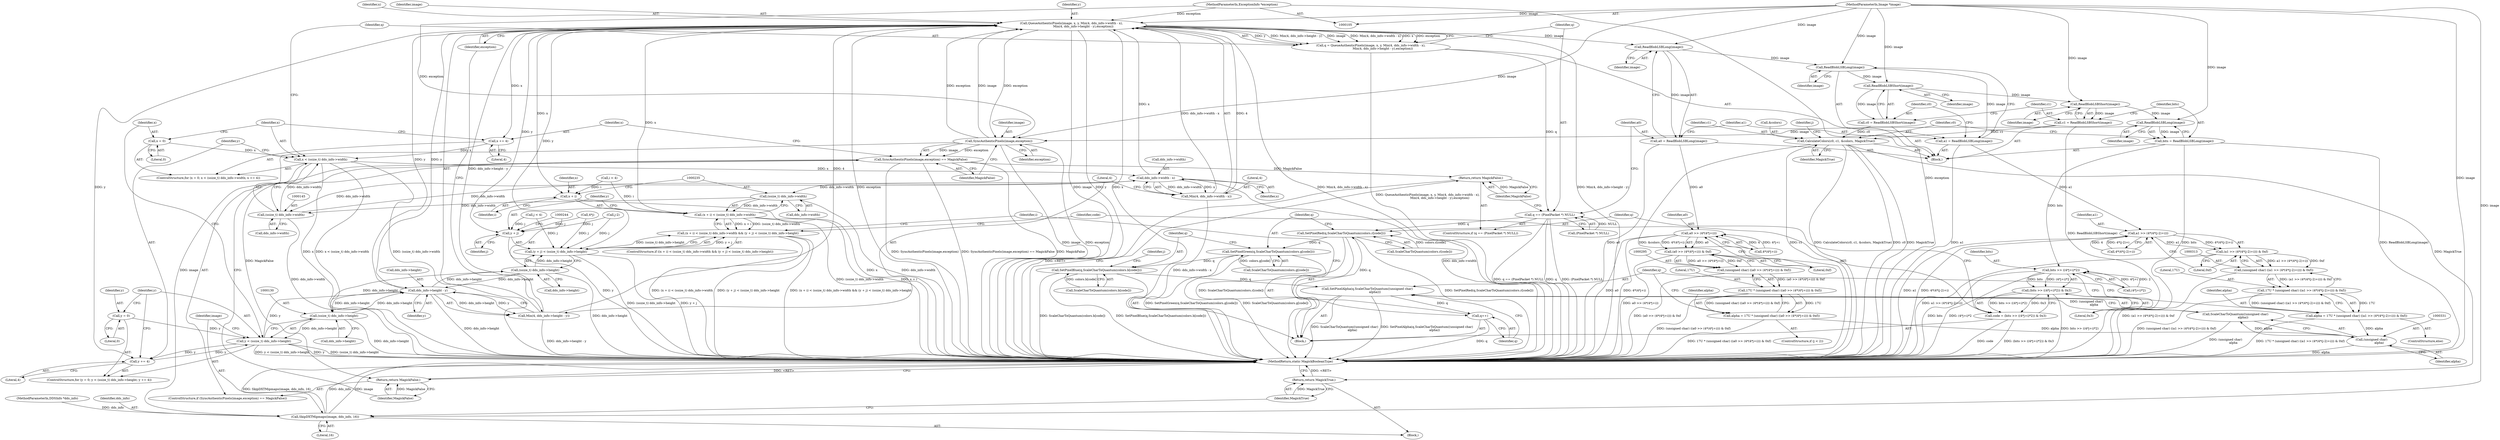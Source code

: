 digraph "1_ImageMagick_d7325bac173492b358417a0ad49fabad44447d52_1@pointer" {
"1000155" [label="(Call,QueueAuthenticPixels(image, x, y, Min(4, dds_info->width - x),\n                         Min(4, dds_info->height - y),exception))"];
"1000337" [label="(Call,SyncAuthenticPixels(image,exception))"];
"1000200" [label="(Call,ReadBlobLSBLong(image))"];
"1000196" [label="(Call,ReadBlobLSBShort(image))"];
"1000192" [label="(Call,ReadBlobLSBShort(image))"];
"1000188" [label="(Call,ReadBlobLSBLong(image))"];
"1000184" [label="(Call,ReadBlobLSBLong(image))"];
"1000155" [label="(Call,QueueAuthenticPixels(image, x, y, Min(4, dds_info->width - x),\n                         Min(4, dds_info->height - y),exception))"];
"1000106" [label="(MethodParameterIn,Image *image)"];
"1000161" [label="(Call,dds_info->width - x)"];
"1000144" [label="(Call,(ssize_t) dds_info->width)"];
"1000234" [label="(Call,(ssize_t) dds_info->width)"];
"1000142" [label="(Call,x < (ssize_t) dds_info->width)"];
"1000139" [label="(Call,x = 0)"];
"1000149" [label="(Call,x += 4)"];
"1000168" [label="(Call,dds_info->height - y)"];
"1000243" [label="(Call,(ssize_t) dds_info->height)"];
"1000129" [label="(Call,(ssize_t) dds_info->height)"];
"1000127" [label="(Call,y < (ssize_t) dds_info->height)"];
"1000124" [label="(Call,y = 0)"];
"1000134" [label="(Call,y += 4)"];
"1000159" [label="(Call,Min(4, dds_info->width - x))"];
"1000166" [label="(Call,Min(4, dds_info->height - y))"];
"1000108" [label="(MethodParameterIn,ExceptionInfo *exception)"];
"1000230" [label="(Call,(x + i) < (ssize_t) dds_info->width)"];
"1000229" [label="(Call,(x + i) < (ssize_t) dds_info->width && (y + j) < (ssize_t) dds_info->height)"];
"1000153" [label="(Call,q = QueueAuthenticPixels(image, x, y, Min(4, dds_info->width - x),\n                         Min(4, dds_info->height - y),exception))"];
"1000175" [label="(Call,q == (PixelPacket *) NULL)"];
"1000262" [label="(Call,SetPixelRed(q,ScaleCharToQuantum(colors.r[code])))"];
"1000270" [label="(Call,SetPixelGreen(q,ScaleCharToQuantum(colors.g[code])))"];
"1000278" [label="(Call,SetPixelBlue(q,ScaleCharToQuantum(colors.b[code])))"];
"1000327" [label="(Call,SetPixelAlpha(q,ScaleCharToQuantum((unsigned char)\n                alpha)))"];
"1000333" [label="(Call,q++)"];
"1000182" [label="(Call,a0 = ReadBlobLSBLong(image))"];
"1000297" [label="(Call,a0 >> (4*(4*j+i)))"];
"1000296" [label="(Call,(a0 >> (4*(4*j+i))) & 0xf)"];
"1000294" [label="(Call,(unsigned char) ((a0 >> (4*(4*j+i))) & 0xf))"];
"1000292" [label="(Call,17U * (unsigned char) ((a0 >> (4*(4*j+i))) & 0xf))"];
"1000290" [label="(Call,alpha = 17U * (unsigned char) ((a0 >> (4*(4*j+i))) & 0xf))"];
"1000330" [label="(Call,(unsigned char)\n                alpha)"];
"1000329" [label="(Call,ScaleCharToQuantum((unsigned char)\n                alpha))"];
"1000186" [label="(Call,a1 = ReadBlobLSBLong(image))"];
"1000315" [label="(Call,a1 >> (4*(4*(j-2)+i)))"];
"1000314" [label="(Call,(a1 >> (4*(4*(j-2)+i))) & 0xf)"];
"1000312" [label="(Call,(unsigned char) ((a1 >> (4*(4*(j-2)+i))) & 0xf))"];
"1000310" [label="(Call,17U * (unsigned char) ((a1 >> (4*(4*(j-2)+i))) & 0xf))"];
"1000308" [label="(Call,alpha = 17U * (unsigned char) ((a1 >> (4*(4*(j-2)+i))) & 0xf))"];
"1000190" [label="(Call,c0 = ReadBlobLSBShort(image))"];
"1000202" [label="(Call,CalculateColors(c0, c1, &colors, MagickTrue))"];
"1000347" [label="(Return,return MagickTrue;)"];
"1000194" [label="(Call,c1 = ReadBlobLSBShort(image))"];
"1000198" [label="(Call,bits = ReadBlobLSBLong(image))"];
"1000252" [label="(Call,bits >> ((4*j+i)*2))"];
"1000251" [label="(Call,(bits >> ((4*j+i)*2)) & 0x3)"];
"1000249" [label="(Call,code = (bits >> ((4*j+i)*2)) & 0x3)"];
"1000336" [label="(Call,SyncAuthenticPixels(image,exception) == MagickFalse)"];
"1000180" [label="(Return,return MagickFalse;)"];
"1000341" [label="(Return,return MagickFalse;)"];
"1000343" [label="(Call,SkipDXTMipmaps(image, dds_info, 16))"];
"1000231" [label="(Call,x + i)"];
"1000239" [label="(Call,(y + j) < (ssize_t) dds_info->height)"];
"1000240" [label="(Call,y + j)"];
"1000166" [label="(Call,Min(4, dds_info->height - y))"];
"1000293" [label="(Literal,17U)"];
"1000272" [label="(Call,ScaleCharToQuantum(colors.g[code]))"];
"1000203" [label="(Identifier,c0)"];
"1000248" [label="(Block,)"];
"1000162" [label="(Call,dds_info->width)"];
"1000242" [label="(Identifier,j)"];
"1000343" [label="(Call,SkipDXTMipmaps(image, dds_info, 16))"];
"1000168" [label="(Call,dds_info->height - y)"];
"1000127" [label="(Call,y < (ssize_t) dds_info->height)"];
"1000263" [label="(Identifier,q)"];
"1000107" [label="(MethodParameterIn,DDSInfo *dds_info)"];
"1000262" [label="(Call,SetPixelRed(q,ScaleCharToQuantum(colors.r[code])))"];
"1000126" [label="(Literal,0)"];
"1000189" [label="(Identifier,image)"];
"1000192" [label="(Call,ReadBlobLSBShort(image))"];
"1000290" [label="(Call,alpha = 17U * (unsigned char) ((a0 >> (4*(4*j+i))) & 0xf))"];
"1000135" [label="(Identifier,y)"];
"1000194" [label="(Call,c1 = ReadBlobLSBShort(image))"];
"1000169" [label="(Call,dds_info->height)"];
"1000311" [label="(Literal,17U)"];
"1000326" [label="(Literal,0xf)"];
"1000195" [label="(Identifier,c1)"];
"1000165" [label="(Identifier,x)"];
"1000296" [label="(Call,(a0 >> (4*(4*j+i))) & 0xf)"];
"1000252" [label="(Call,bits >> ((4*j+i)*2))"];
"1000167" [label="(Literal,4)"];
"1000180" [label="(Return,return MagickFalse;)"];
"1000141" [label="(Literal,0)"];
"1000307" [label="(ControlStructure,else)"];
"1000134" [label="(Call,y += 4)"];
"1000234" [label="(Call,(ssize_t) dds_info->width)"];
"1000308" [label="(Call,alpha = 17U * (unsigned char) ((a1 >> (4*(4*(j-2)+i))) & 0xf))"];
"1000226" [label="(Identifier,i)"];
"1000123" [label="(ControlStructure,for (y = 0; y < (ssize_t) dds_info->height; y += 4))"];
"1000197" [label="(Identifier,image)"];
"1000191" [label="(Identifier,c0)"];
"1000187" [label="(Identifier,a1)"];
"1000315" [label="(Call,a1 >> (4*(4*(j-2)+i)))"];
"1000177" [label="(Call,(PixelPacket *) NULL)"];
"1000212" [label="(Call,j < 4)"];
"1000346" [label="(Literal,16)"];
"1000146" [label="(Call,dds_info->width)"];
"1000322" [label="(Call,j-2)"];
"1000294" [label="(Call,(unsigned char) ((a0 >> (4*(4*j+i))) & 0xf))"];
"1000291" [label="(Identifier,alpha)"];
"1000251" [label="(Call,(bits >> ((4*j+i)*2)) & 0x3)"];
"1000161" [label="(Call,dds_info->width - x)"];
"1000124" [label="(Call,y = 0)"];
"1000249" [label="(Call,code = (bits >> ((4*j+i)*2)) & 0x3)"];
"1000330" [label="(Call,(unsigned char)\n                alpha)"];
"1000140" [label="(Identifier,x)"];
"1000261" [label="(Literal,0x3)"];
"1000155" [label="(Call,QueueAuthenticPixels(image, x, y, Min(4, dds_info->width - x),\n                         Min(4, dds_info->height - y),exception))"];
"1000240" [label="(Call,y + j)"];
"1000172" [label="(Identifier,y)"];
"1000158" [label="(Identifier,y)"];
"1000279" [label="(Identifier,q)"];
"1000241" [label="(Identifier,y)"];
"1000349" [label="(MethodReturn,static MagickBooleanType)"];
"1000332" [label="(Identifier,alpha)"];
"1000207" [label="(Identifier,MagickTrue)"];
"1000182" [label="(Call,a0 = ReadBlobLSBLong(image))"];
"1000348" [label="(Identifier,MagickTrue)"];
"1000183" [label="(Identifier,a0)"];
"1000200" [label="(Call,ReadBlobLSBLong(image))"];
"1000264" [label="(Call,ScaleCharToQuantum(colors.r[code]))"];
"1000106" [label="(MethodParameterIn,Image *image)"];
"1000184" [label="(Call,ReadBlobLSBLong(image))"];
"1000336" [label="(Call,SyncAuthenticPixels(image,exception) == MagickFalse)"];
"1000205" [label="(Call,&colors)"];
"1000245" [label="(Call,dds_info->height)"];
"1000143" [label="(Identifier,x)"];
"1000136" [label="(Literal,4)"];
"1000131" [label="(Call,dds_info->height)"];
"1000292" [label="(Call,17U * (unsigned char) ((a0 >> (4*(4*j+i))) & 0xf))"];
"1000157" [label="(Identifier,x)"];
"1000340" [label="(Identifier,MagickFalse)"];
"1000186" [label="(Call,a1 = ReadBlobLSBLong(image))"];
"1000302" [label="(Call,4*j)"];
"1000297" [label="(Call,a0 >> (4*(4*j+i)))"];
"1000156" [label="(Identifier,image)"];
"1000327" [label="(Call,SetPixelAlpha(q,ScaleCharToQuantum((unsigned char)\n                alpha)))"];
"1000154" [label="(Identifier,q)"];
"1000149" [label="(Call,x += 4)"];
"1000210" [label="(Identifier,j)"];
"1000239" [label="(Call,(y + j) < (ssize_t) dds_info->height)"];
"1000278" [label="(Call,SetPixelBlue(q,ScaleCharToQuantum(colors.b[code])))"];
"1000142" [label="(Call,x < (ssize_t) dds_info->width)"];
"1000299" [label="(Call,4*(4*j+i))"];
"1000335" [label="(ControlStructure,if (SyncAuthenticPixels(image,exception) == MagickFalse))"];
"1000309" [label="(Identifier,alpha)"];
"1000181" [label="(Identifier,MagickFalse)"];
"1000329" [label="(Call,ScaleCharToQuantum((unsigned char)\n                alpha))"];
"1000190" [label="(Call,c0 = ReadBlobLSBShort(image))"];
"1000153" [label="(Call,q = QueueAuthenticPixels(image, x, y, Min(4, dds_info->width - x),\n                         Min(4, dds_info->height - y),exception))"];
"1000150" [label="(Identifier,x)"];
"1000151" [label="(Literal,4)"];
"1000108" [label="(MethodParameterIn,ExceptionInfo *exception)"];
"1000228" [label="(ControlStructure,if ((x + i) < (ssize_t) dds_info->width && (y + j) < (ssize_t) dds_info->height))"];
"1000270" [label="(Call,SetPixelGreen(q,ScaleCharToQuantum(colors.g[code])))"];
"1000271" [label="(Identifier,q)"];
"1000342" [label="(Identifier,MagickFalse)"];
"1000201" [label="(Identifier,image)"];
"1000160" [label="(Literal,4)"];
"1000196" [label="(Call,ReadBlobLSBShort(image))"];
"1000288" [label="(Identifier,j)"];
"1000243" [label="(Call,(ssize_t) dds_info->height)"];
"1000341" [label="(Return,return MagickFalse;)"];
"1000199" [label="(Identifier,bits)"];
"1000338" [label="(Identifier,image)"];
"1000176" [label="(Identifier,q)"];
"1000204" [label="(Identifier,c1)"];
"1000231" [label="(Call,x + i)"];
"1000236" [label="(Call,dds_info->width)"];
"1000344" [label="(Identifier,image)"];
"1000174" [label="(ControlStructure,if (q == (PixelPacket *) NULL))"];
"1000316" [label="(Identifier,a1)"];
"1000109" [label="(Block,)"];
"1000317" [label="(Call,4*(4*(j-2)+i))"];
"1000185" [label="(Identifier,image)"];
"1000312" [label="(Call,(unsigned char) ((a1 >> (4*(4*(j-2)+i))) & 0xf))"];
"1000129" [label="(Call,(ssize_t) dds_info->height)"];
"1000193" [label="(Identifier,image)"];
"1000188" [label="(Call,ReadBlobLSBLong(image))"];
"1000222" [label="(Call,i < 4)"];
"1000280" [label="(Call,ScaleCharToQuantum(colors.b[code]))"];
"1000306" [label="(Literal,0xf)"];
"1000175" [label="(Call,q == (PixelPacket *) NULL)"];
"1000125" [label="(Identifier,y)"];
"1000347" [label="(Return,return MagickTrue;)"];
"1000144" [label="(Call,(ssize_t) dds_info->width)"];
"1000202" [label="(Call,CalculateColors(c0, c1, &colors, MagickTrue))"];
"1000233" [label="(Identifier,i)"];
"1000173" [label="(Identifier,exception)"];
"1000230" [label="(Call,(x + i) < (ssize_t) dds_info->width)"];
"1000229" [label="(Call,(x + i) < (ssize_t) dds_info->width && (y + j) < (ssize_t) dds_info->height)"];
"1000232" [label="(Identifier,x)"];
"1000254" [label="(Call,(4*j+i)*2)"];
"1000128" [label="(Identifier,y)"];
"1000253" [label="(Identifier,bits)"];
"1000139" [label="(Call,x = 0)"];
"1000310" [label="(Call,17U * (unsigned char) ((a1 >> (4*(4*(j-2)+i))) & 0xf))"];
"1000334" [label="(Identifier,q)"];
"1000159" [label="(Call,Min(4, dds_info->width - x))"];
"1000333" [label="(Call,q++)"];
"1000314" [label="(Call,(a1 >> (4*(4*(j-2)+i))) & 0xf)"];
"1000250" [label="(Identifier,code)"];
"1000298" [label="(Identifier,a0)"];
"1000339" [label="(Identifier,exception)"];
"1000152" [label="(Block,)"];
"1000286" [label="(ControlStructure,if (j < 2))"];
"1000328" [label="(Identifier,q)"];
"1000198" [label="(Call,bits = ReadBlobLSBLong(image))"];
"1000138" [label="(ControlStructure,for (x = 0; x < (ssize_t) dds_info->width; x += 4))"];
"1000337" [label="(Call,SyncAuthenticPixels(image,exception))"];
"1000345" [label="(Identifier,dds_info)"];
"1000155" -> "1000153"  [label="AST: "];
"1000155" -> "1000173"  [label="CFG: "];
"1000156" -> "1000155"  [label="AST: "];
"1000157" -> "1000155"  [label="AST: "];
"1000158" -> "1000155"  [label="AST: "];
"1000159" -> "1000155"  [label="AST: "];
"1000166" -> "1000155"  [label="AST: "];
"1000173" -> "1000155"  [label="AST: "];
"1000153" -> "1000155"  [label="CFG: "];
"1000155" -> "1000349"  [label="DDG: Min(4, dds_info->width - x)"];
"1000155" -> "1000349"  [label="DDG: x"];
"1000155" -> "1000349"  [label="DDG: Min(4, dds_info->height - y)"];
"1000155" -> "1000349"  [label="DDG: y"];
"1000155" -> "1000349"  [label="DDG: exception"];
"1000155" -> "1000349"  [label="DDG: image"];
"1000155" -> "1000134"  [label="DDG: y"];
"1000155" -> "1000149"  [label="DDG: x"];
"1000155" -> "1000153"  [label="DDG: y"];
"1000155" -> "1000153"  [label="DDG: Min(4, dds_info->height - y)"];
"1000155" -> "1000153"  [label="DDG: image"];
"1000155" -> "1000153"  [label="DDG: Min(4, dds_info->width - x)"];
"1000155" -> "1000153"  [label="DDG: x"];
"1000155" -> "1000153"  [label="DDG: exception"];
"1000337" -> "1000155"  [label="DDG: image"];
"1000337" -> "1000155"  [label="DDG: exception"];
"1000106" -> "1000155"  [label="DDG: image"];
"1000161" -> "1000155"  [label="DDG: x"];
"1000168" -> "1000155"  [label="DDG: y"];
"1000159" -> "1000155"  [label="DDG: 4"];
"1000159" -> "1000155"  [label="DDG: dds_info->width - x"];
"1000166" -> "1000155"  [label="DDG: 4"];
"1000166" -> "1000155"  [label="DDG: dds_info->height - y"];
"1000155" -> "1000168"  [label="DDG: y"];
"1000108" -> "1000155"  [label="DDG: exception"];
"1000155" -> "1000184"  [label="DDG: image"];
"1000155" -> "1000230"  [label="DDG: x"];
"1000155" -> "1000231"  [label="DDG: x"];
"1000155" -> "1000239"  [label="DDG: y"];
"1000155" -> "1000240"  [label="DDG: y"];
"1000155" -> "1000337"  [label="DDG: exception"];
"1000337" -> "1000336"  [label="AST: "];
"1000337" -> "1000339"  [label="CFG: "];
"1000338" -> "1000337"  [label="AST: "];
"1000339" -> "1000337"  [label="AST: "];
"1000340" -> "1000337"  [label="CFG: "];
"1000337" -> "1000349"  [label="DDG: exception"];
"1000337" -> "1000349"  [label="DDG: image"];
"1000337" -> "1000336"  [label="DDG: image"];
"1000337" -> "1000336"  [label="DDG: exception"];
"1000200" -> "1000337"  [label="DDG: image"];
"1000106" -> "1000337"  [label="DDG: image"];
"1000108" -> "1000337"  [label="DDG: exception"];
"1000337" -> "1000343"  [label="DDG: image"];
"1000200" -> "1000198"  [label="AST: "];
"1000200" -> "1000201"  [label="CFG: "];
"1000201" -> "1000200"  [label="AST: "];
"1000198" -> "1000200"  [label="CFG: "];
"1000200" -> "1000198"  [label="DDG: image"];
"1000196" -> "1000200"  [label="DDG: image"];
"1000106" -> "1000200"  [label="DDG: image"];
"1000196" -> "1000194"  [label="AST: "];
"1000196" -> "1000197"  [label="CFG: "];
"1000197" -> "1000196"  [label="AST: "];
"1000194" -> "1000196"  [label="CFG: "];
"1000196" -> "1000194"  [label="DDG: image"];
"1000192" -> "1000196"  [label="DDG: image"];
"1000106" -> "1000196"  [label="DDG: image"];
"1000192" -> "1000190"  [label="AST: "];
"1000192" -> "1000193"  [label="CFG: "];
"1000193" -> "1000192"  [label="AST: "];
"1000190" -> "1000192"  [label="CFG: "];
"1000192" -> "1000190"  [label="DDG: image"];
"1000188" -> "1000192"  [label="DDG: image"];
"1000106" -> "1000192"  [label="DDG: image"];
"1000188" -> "1000186"  [label="AST: "];
"1000188" -> "1000189"  [label="CFG: "];
"1000189" -> "1000188"  [label="AST: "];
"1000186" -> "1000188"  [label="CFG: "];
"1000188" -> "1000186"  [label="DDG: image"];
"1000184" -> "1000188"  [label="DDG: image"];
"1000106" -> "1000188"  [label="DDG: image"];
"1000184" -> "1000182"  [label="AST: "];
"1000184" -> "1000185"  [label="CFG: "];
"1000185" -> "1000184"  [label="AST: "];
"1000182" -> "1000184"  [label="CFG: "];
"1000184" -> "1000182"  [label="DDG: image"];
"1000106" -> "1000184"  [label="DDG: image"];
"1000106" -> "1000105"  [label="AST: "];
"1000106" -> "1000349"  [label="DDG: image"];
"1000106" -> "1000343"  [label="DDG: image"];
"1000161" -> "1000159"  [label="AST: "];
"1000161" -> "1000165"  [label="CFG: "];
"1000162" -> "1000161"  [label="AST: "];
"1000165" -> "1000161"  [label="AST: "];
"1000159" -> "1000161"  [label="CFG: "];
"1000161" -> "1000349"  [label="DDG: dds_info->width"];
"1000161" -> "1000144"  [label="DDG: dds_info->width"];
"1000161" -> "1000159"  [label="DDG: dds_info->width"];
"1000161" -> "1000159"  [label="DDG: x"];
"1000144" -> "1000161"  [label="DDG: dds_info->width"];
"1000142" -> "1000161"  [label="DDG: x"];
"1000161" -> "1000234"  [label="DDG: dds_info->width"];
"1000144" -> "1000142"  [label="AST: "];
"1000144" -> "1000146"  [label="CFG: "];
"1000145" -> "1000144"  [label="AST: "];
"1000146" -> "1000144"  [label="AST: "];
"1000142" -> "1000144"  [label="CFG: "];
"1000144" -> "1000349"  [label="DDG: dds_info->width"];
"1000144" -> "1000142"  [label="DDG: dds_info->width"];
"1000234" -> "1000144"  [label="DDG: dds_info->width"];
"1000234" -> "1000230"  [label="AST: "];
"1000234" -> "1000236"  [label="CFG: "];
"1000235" -> "1000234"  [label="AST: "];
"1000236" -> "1000234"  [label="AST: "];
"1000230" -> "1000234"  [label="CFG: "];
"1000234" -> "1000349"  [label="DDG: dds_info->width"];
"1000234" -> "1000230"  [label="DDG: dds_info->width"];
"1000142" -> "1000138"  [label="AST: "];
"1000143" -> "1000142"  [label="AST: "];
"1000154" -> "1000142"  [label="CFG: "];
"1000135" -> "1000142"  [label="CFG: "];
"1000142" -> "1000349"  [label="DDG: x < (ssize_t) dds_info->width"];
"1000142" -> "1000349"  [label="DDG: (ssize_t) dds_info->width"];
"1000142" -> "1000349"  [label="DDG: x"];
"1000139" -> "1000142"  [label="DDG: x"];
"1000149" -> "1000142"  [label="DDG: x"];
"1000139" -> "1000138"  [label="AST: "];
"1000139" -> "1000141"  [label="CFG: "];
"1000140" -> "1000139"  [label="AST: "];
"1000141" -> "1000139"  [label="AST: "];
"1000143" -> "1000139"  [label="CFG: "];
"1000149" -> "1000138"  [label="AST: "];
"1000149" -> "1000151"  [label="CFG: "];
"1000150" -> "1000149"  [label="AST: "];
"1000151" -> "1000149"  [label="AST: "];
"1000143" -> "1000149"  [label="CFG: "];
"1000168" -> "1000166"  [label="AST: "];
"1000168" -> "1000172"  [label="CFG: "];
"1000169" -> "1000168"  [label="AST: "];
"1000172" -> "1000168"  [label="AST: "];
"1000166" -> "1000168"  [label="CFG: "];
"1000168" -> "1000349"  [label="DDG: dds_info->height"];
"1000168" -> "1000129"  [label="DDG: dds_info->height"];
"1000168" -> "1000166"  [label="DDG: dds_info->height"];
"1000168" -> "1000166"  [label="DDG: y"];
"1000243" -> "1000168"  [label="DDG: dds_info->height"];
"1000129" -> "1000168"  [label="DDG: dds_info->height"];
"1000127" -> "1000168"  [label="DDG: y"];
"1000168" -> "1000243"  [label="DDG: dds_info->height"];
"1000243" -> "1000239"  [label="AST: "];
"1000243" -> "1000245"  [label="CFG: "];
"1000244" -> "1000243"  [label="AST: "];
"1000245" -> "1000243"  [label="AST: "];
"1000239" -> "1000243"  [label="CFG: "];
"1000243" -> "1000349"  [label="DDG: dds_info->height"];
"1000243" -> "1000129"  [label="DDG: dds_info->height"];
"1000243" -> "1000239"  [label="DDG: dds_info->height"];
"1000129" -> "1000127"  [label="AST: "];
"1000129" -> "1000131"  [label="CFG: "];
"1000130" -> "1000129"  [label="AST: "];
"1000131" -> "1000129"  [label="AST: "];
"1000127" -> "1000129"  [label="CFG: "];
"1000129" -> "1000349"  [label="DDG: dds_info->height"];
"1000129" -> "1000127"  [label="DDG: dds_info->height"];
"1000127" -> "1000123"  [label="AST: "];
"1000128" -> "1000127"  [label="AST: "];
"1000140" -> "1000127"  [label="CFG: "];
"1000344" -> "1000127"  [label="CFG: "];
"1000127" -> "1000349"  [label="DDG: (ssize_t) dds_info->height"];
"1000127" -> "1000349"  [label="DDG: y < (ssize_t) dds_info->height"];
"1000127" -> "1000349"  [label="DDG: y"];
"1000124" -> "1000127"  [label="DDG: y"];
"1000134" -> "1000127"  [label="DDG: y"];
"1000127" -> "1000134"  [label="DDG: y"];
"1000124" -> "1000123"  [label="AST: "];
"1000124" -> "1000126"  [label="CFG: "];
"1000125" -> "1000124"  [label="AST: "];
"1000126" -> "1000124"  [label="AST: "];
"1000128" -> "1000124"  [label="CFG: "];
"1000134" -> "1000123"  [label="AST: "];
"1000134" -> "1000136"  [label="CFG: "];
"1000135" -> "1000134"  [label="AST: "];
"1000136" -> "1000134"  [label="AST: "];
"1000128" -> "1000134"  [label="CFG: "];
"1000160" -> "1000159"  [label="AST: "];
"1000167" -> "1000159"  [label="CFG: "];
"1000159" -> "1000349"  [label="DDG: dds_info->width - x"];
"1000167" -> "1000166"  [label="AST: "];
"1000173" -> "1000166"  [label="CFG: "];
"1000166" -> "1000349"  [label="DDG: dds_info->height - y"];
"1000108" -> "1000105"  [label="AST: "];
"1000108" -> "1000349"  [label="DDG: exception"];
"1000230" -> "1000229"  [label="AST: "];
"1000231" -> "1000230"  [label="AST: "];
"1000241" -> "1000230"  [label="CFG: "];
"1000229" -> "1000230"  [label="CFG: "];
"1000230" -> "1000349"  [label="DDG: x + i"];
"1000230" -> "1000349"  [label="DDG: (ssize_t) dds_info->width"];
"1000230" -> "1000229"  [label="DDG: x + i"];
"1000230" -> "1000229"  [label="DDG: (ssize_t) dds_info->width"];
"1000222" -> "1000230"  [label="DDG: i"];
"1000229" -> "1000228"  [label="AST: "];
"1000229" -> "1000239"  [label="CFG: "];
"1000239" -> "1000229"  [label="AST: "];
"1000250" -> "1000229"  [label="CFG: "];
"1000226" -> "1000229"  [label="CFG: "];
"1000229" -> "1000349"  [label="DDG: (y + j) < (ssize_t) dds_info->height"];
"1000229" -> "1000349"  [label="DDG: (x + i) < (ssize_t) dds_info->width && (y + j) < (ssize_t) dds_info->height"];
"1000229" -> "1000349"  [label="DDG: (x + i) < (ssize_t) dds_info->width"];
"1000239" -> "1000229"  [label="DDG: y + j"];
"1000239" -> "1000229"  [label="DDG: (ssize_t) dds_info->height"];
"1000153" -> "1000152"  [label="AST: "];
"1000154" -> "1000153"  [label="AST: "];
"1000176" -> "1000153"  [label="CFG: "];
"1000153" -> "1000349"  [label="DDG: QueueAuthenticPixels(image, x, y, Min(4, dds_info->width - x),\n                         Min(4, dds_info->height - y),exception)"];
"1000153" -> "1000175"  [label="DDG: q"];
"1000175" -> "1000174"  [label="AST: "];
"1000175" -> "1000177"  [label="CFG: "];
"1000176" -> "1000175"  [label="AST: "];
"1000177" -> "1000175"  [label="AST: "];
"1000181" -> "1000175"  [label="CFG: "];
"1000183" -> "1000175"  [label="CFG: "];
"1000175" -> "1000349"  [label="DDG: q"];
"1000175" -> "1000349"  [label="DDG: (PixelPacket *) NULL"];
"1000175" -> "1000349"  [label="DDG: q == (PixelPacket *) NULL"];
"1000177" -> "1000175"  [label="DDG: NULL"];
"1000175" -> "1000262"  [label="DDG: q"];
"1000262" -> "1000248"  [label="AST: "];
"1000262" -> "1000264"  [label="CFG: "];
"1000263" -> "1000262"  [label="AST: "];
"1000264" -> "1000262"  [label="AST: "];
"1000271" -> "1000262"  [label="CFG: "];
"1000262" -> "1000349"  [label="DDG: ScaleCharToQuantum(colors.r[code])"];
"1000262" -> "1000349"  [label="DDG: SetPixelRed(q,ScaleCharToQuantum(colors.r[code]))"];
"1000333" -> "1000262"  [label="DDG: q"];
"1000264" -> "1000262"  [label="DDG: colors.r[code]"];
"1000262" -> "1000270"  [label="DDG: q"];
"1000270" -> "1000248"  [label="AST: "];
"1000270" -> "1000272"  [label="CFG: "];
"1000271" -> "1000270"  [label="AST: "];
"1000272" -> "1000270"  [label="AST: "];
"1000279" -> "1000270"  [label="CFG: "];
"1000270" -> "1000349"  [label="DDG: SetPixelGreen(q,ScaleCharToQuantum(colors.g[code]))"];
"1000270" -> "1000349"  [label="DDG: ScaleCharToQuantum(colors.g[code])"];
"1000272" -> "1000270"  [label="DDG: colors.g[code]"];
"1000270" -> "1000278"  [label="DDG: q"];
"1000278" -> "1000248"  [label="AST: "];
"1000278" -> "1000280"  [label="CFG: "];
"1000279" -> "1000278"  [label="AST: "];
"1000280" -> "1000278"  [label="AST: "];
"1000288" -> "1000278"  [label="CFG: "];
"1000278" -> "1000349"  [label="DDG: ScaleCharToQuantum(colors.b[code])"];
"1000278" -> "1000349"  [label="DDG: SetPixelBlue(q,ScaleCharToQuantum(colors.b[code]))"];
"1000280" -> "1000278"  [label="DDG: colors.b[code]"];
"1000278" -> "1000327"  [label="DDG: q"];
"1000327" -> "1000248"  [label="AST: "];
"1000327" -> "1000329"  [label="CFG: "];
"1000328" -> "1000327"  [label="AST: "];
"1000329" -> "1000327"  [label="AST: "];
"1000334" -> "1000327"  [label="CFG: "];
"1000327" -> "1000349"  [label="DDG: ScaleCharToQuantum((unsigned char)\n                alpha)"];
"1000327" -> "1000349"  [label="DDG: SetPixelAlpha(q,ScaleCharToQuantum((unsigned char)\n                alpha))"];
"1000329" -> "1000327"  [label="DDG: (unsigned char)\n                alpha"];
"1000327" -> "1000333"  [label="DDG: q"];
"1000333" -> "1000248"  [label="AST: "];
"1000333" -> "1000334"  [label="CFG: "];
"1000334" -> "1000333"  [label="AST: "];
"1000226" -> "1000333"  [label="CFG: "];
"1000333" -> "1000349"  [label="DDG: q"];
"1000182" -> "1000152"  [label="AST: "];
"1000183" -> "1000182"  [label="AST: "];
"1000187" -> "1000182"  [label="CFG: "];
"1000182" -> "1000349"  [label="DDG: a0"];
"1000182" -> "1000297"  [label="DDG: a0"];
"1000297" -> "1000296"  [label="AST: "];
"1000297" -> "1000299"  [label="CFG: "];
"1000298" -> "1000297"  [label="AST: "];
"1000299" -> "1000297"  [label="AST: "];
"1000306" -> "1000297"  [label="CFG: "];
"1000297" -> "1000349"  [label="DDG: a0"];
"1000297" -> "1000349"  [label="DDG: 4*(4*j+i)"];
"1000297" -> "1000296"  [label="DDG: a0"];
"1000297" -> "1000296"  [label="DDG: 4*(4*j+i)"];
"1000299" -> "1000297"  [label="DDG: 4"];
"1000299" -> "1000297"  [label="DDG: 4*j+i"];
"1000296" -> "1000294"  [label="AST: "];
"1000296" -> "1000306"  [label="CFG: "];
"1000306" -> "1000296"  [label="AST: "];
"1000294" -> "1000296"  [label="CFG: "];
"1000296" -> "1000349"  [label="DDG: a0 >> (4*(4*j+i))"];
"1000296" -> "1000294"  [label="DDG: a0 >> (4*(4*j+i))"];
"1000296" -> "1000294"  [label="DDG: 0xf"];
"1000294" -> "1000292"  [label="AST: "];
"1000295" -> "1000294"  [label="AST: "];
"1000292" -> "1000294"  [label="CFG: "];
"1000294" -> "1000349"  [label="DDG: (a0 >> (4*(4*j+i))) & 0xf"];
"1000294" -> "1000292"  [label="DDG: (a0 >> (4*(4*j+i))) & 0xf"];
"1000292" -> "1000290"  [label="AST: "];
"1000293" -> "1000292"  [label="AST: "];
"1000290" -> "1000292"  [label="CFG: "];
"1000292" -> "1000349"  [label="DDG: (unsigned char) ((a0 >> (4*(4*j+i))) & 0xf)"];
"1000292" -> "1000290"  [label="DDG: 17U"];
"1000292" -> "1000290"  [label="DDG: (unsigned char) ((a0 >> (4*(4*j+i))) & 0xf)"];
"1000290" -> "1000286"  [label="AST: "];
"1000291" -> "1000290"  [label="AST: "];
"1000328" -> "1000290"  [label="CFG: "];
"1000290" -> "1000349"  [label="DDG: 17U * (unsigned char) ((a0 >> (4*(4*j+i))) & 0xf)"];
"1000290" -> "1000330"  [label="DDG: alpha"];
"1000330" -> "1000329"  [label="AST: "];
"1000330" -> "1000332"  [label="CFG: "];
"1000331" -> "1000330"  [label="AST: "];
"1000332" -> "1000330"  [label="AST: "];
"1000329" -> "1000330"  [label="CFG: "];
"1000330" -> "1000349"  [label="DDG: alpha"];
"1000330" -> "1000329"  [label="DDG: alpha"];
"1000308" -> "1000330"  [label="DDG: alpha"];
"1000329" -> "1000349"  [label="DDG: (unsigned char)\n                alpha"];
"1000186" -> "1000152"  [label="AST: "];
"1000187" -> "1000186"  [label="AST: "];
"1000191" -> "1000186"  [label="CFG: "];
"1000186" -> "1000349"  [label="DDG: a1"];
"1000186" -> "1000315"  [label="DDG: a1"];
"1000315" -> "1000314"  [label="AST: "];
"1000315" -> "1000317"  [label="CFG: "];
"1000316" -> "1000315"  [label="AST: "];
"1000317" -> "1000315"  [label="AST: "];
"1000326" -> "1000315"  [label="CFG: "];
"1000315" -> "1000349"  [label="DDG: a1"];
"1000315" -> "1000349"  [label="DDG: 4*(4*(j-2)+i)"];
"1000315" -> "1000314"  [label="DDG: a1"];
"1000315" -> "1000314"  [label="DDG: 4*(4*(j-2)+i)"];
"1000317" -> "1000315"  [label="DDG: 4"];
"1000317" -> "1000315"  [label="DDG: 4*(j-2)+i"];
"1000314" -> "1000312"  [label="AST: "];
"1000314" -> "1000326"  [label="CFG: "];
"1000326" -> "1000314"  [label="AST: "];
"1000312" -> "1000314"  [label="CFG: "];
"1000314" -> "1000349"  [label="DDG: a1 >> (4*(4*(j-2)+i))"];
"1000314" -> "1000312"  [label="DDG: a1 >> (4*(4*(j-2)+i))"];
"1000314" -> "1000312"  [label="DDG: 0xf"];
"1000312" -> "1000310"  [label="AST: "];
"1000313" -> "1000312"  [label="AST: "];
"1000310" -> "1000312"  [label="CFG: "];
"1000312" -> "1000349"  [label="DDG: (a1 >> (4*(4*(j-2)+i))) & 0xf"];
"1000312" -> "1000310"  [label="DDG: (a1 >> (4*(4*(j-2)+i))) & 0xf"];
"1000310" -> "1000308"  [label="AST: "];
"1000311" -> "1000310"  [label="AST: "];
"1000308" -> "1000310"  [label="CFG: "];
"1000310" -> "1000349"  [label="DDG: (unsigned char) ((a1 >> (4*(4*(j-2)+i))) & 0xf)"];
"1000310" -> "1000308"  [label="DDG: 17U"];
"1000310" -> "1000308"  [label="DDG: (unsigned char) ((a1 >> (4*(4*(j-2)+i))) & 0xf)"];
"1000308" -> "1000307"  [label="AST: "];
"1000309" -> "1000308"  [label="AST: "];
"1000328" -> "1000308"  [label="CFG: "];
"1000308" -> "1000349"  [label="DDG: 17U * (unsigned char) ((a1 >> (4*(4*(j-2)+i))) & 0xf)"];
"1000190" -> "1000152"  [label="AST: "];
"1000191" -> "1000190"  [label="AST: "];
"1000195" -> "1000190"  [label="CFG: "];
"1000190" -> "1000202"  [label="DDG: c0"];
"1000202" -> "1000152"  [label="AST: "];
"1000202" -> "1000207"  [label="CFG: "];
"1000203" -> "1000202"  [label="AST: "];
"1000204" -> "1000202"  [label="AST: "];
"1000205" -> "1000202"  [label="AST: "];
"1000207" -> "1000202"  [label="AST: "];
"1000210" -> "1000202"  [label="CFG: "];
"1000202" -> "1000349"  [label="DDG: c0"];
"1000202" -> "1000349"  [label="DDG: MagickTrue"];
"1000202" -> "1000349"  [label="DDG: &colors"];
"1000202" -> "1000349"  [label="DDG: c1"];
"1000202" -> "1000349"  [label="DDG: CalculateColors(c0, c1, &colors, MagickTrue)"];
"1000194" -> "1000202"  [label="DDG: c1"];
"1000202" -> "1000347"  [label="DDG: MagickTrue"];
"1000347" -> "1000109"  [label="AST: "];
"1000347" -> "1000348"  [label="CFG: "];
"1000348" -> "1000347"  [label="AST: "];
"1000349" -> "1000347"  [label="CFG: "];
"1000347" -> "1000349"  [label="DDG: <RET>"];
"1000348" -> "1000347"  [label="DDG: MagickTrue"];
"1000194" -> "1000152"  [label="AST: "];
"1000195" -> "1000194"  [label="AST: "];
"1000199" -> "1000194"  [label="CFG: "];
"1000194" -> "1000349"  [label="DDG: ReadBlobLSBShort(image)"];
"1000198" -> "1000152"  [label="AST: "];
"1000199" -> "1000198"  [label="AST: "];
"1000203" -> "1000198"  [label="CFG: "];
"1000198" -> "1000349"  [label="DDG: ReadBlobLSBLong(image)"];
"1000198" -> "1000349"  [label="DDG: bits"];
"1000198" -> "1000252"  [label="DDG: bits"];
"1000252" -> "1000251"  [label="AST: "];
"1000252" -> "1000254"  [label="CFG: "];
"1000253" -> "1000252"  [label="AST: "];
"1000254" -> "1000252"  [label="AST: "];
"1000261" -> "1000252"  [label="CFG: "];
"1000252" -> "1000349"  [label="DDG: bits"];
"1000252" -> "1000349"  [label="DDG: (4*j+i)*2"];
"1000252" -> "1000251"  [label="DDG: bits"];
"1000252" -> "1000251"  [label="DDG: (4*j+i)*2"];
"1000254" -> "1000252"  [label="DDG: 4*j+i"];
"1000254" -> "1000252"  [label="DDG: 2"];
"1000251" -> "1000249"  [label="AST: "];
"1000251" -> "1000261"  [label="CFG: "];
"1000261" -> "1000251"  [label="AST: "];
"1000249" -> "1000251"  [label="CFG: "];
"1000251" -> "1000349"  [label="DDG: bits >> ((4*j+i)*2)"];
"1000251" -> "1000249"  [label="DDG: bits >> ((4*j+i)*2)"];
"1000251" -> "1000249"  [label="DDG: 0x3"];
"1000249" -> "1000248"  [label="AST: "];
"1000250" -> "1000249"  [label="AST: "];
"1000263" -> "1000249"  [label="CFG: "];
"1000249" -> "1000349"  [label="DDG: (bits >> ((4*j+i)*2)) & 0x3"];
"1000249" -> "1000349"  [label="DDG: code"];
"1000336" -> "1000335"  [label="AST: "];
"1000336" -> "1000340"  [label="CFG: "];
"1000340" -> "1000336"  [label="AST: "];
"1000342" -> "1000336"  [label="CFG: "];
"1000150" -> "1000336"  [label="CFG: "];
"1000336" -> "1000349"  [label="DDG: SyncAuthenticPixels(image,exception) == MagickFalse"];
"1000336" -> "1000349"  [label="DDG: MagickFalse"];
"1000336" -> "1000349"  [label="DDG: SyncAuthenticPixels(image,exception)"];
"1000336" -> "1000180"  [label="DDG: MagickFalse"];
"1000336" -> "1000341"  [label="DDG: MagickFalse"];
"1000180" -> "1000174"  [label="AST: "];
"1000180" -> "1000181"  [label="CFG: "];
"1000181" -> "1000180"  [label="AST: "];
"1000349" -> "1000180"  [label="CFG: "];
"1000180" -> "1000349"  [label="DDG: <RET>"];
"1000181" -> "1000180"  [label="DDG: MagickFalse"];
"1000341" -> "1000335"  [label="AST: "];
"1000341" -> "1000342"  [label="CFG: "];
"1000342" -> "1000341"  [label="AST: "];
"1000349" -> "1000341"  [label="CFG: "];
"1000341" -> "1000349"  [label="DDG: <RET>"];
"1000342" -> "1000341"  [label="DDG: MagickFalse"];
"1000343" -> "1000109"  [label="AST: "];
"1000343" -> "1000346"  [label="CFG: "];
"1000344" -> "1000343"  [label="AST: "];
"1000345" -> "1000343"  [label="AST: "];
"1000346" -> "1000343"  [label="AST: "];
"1000348" -> "1000343"  [label="CFG: "];
"1000343" -> "1000349"  [label="DDG: image"];
"1000343" -> "1000349"  [label="DDG: SkipDXTMipmaps(image, dds_info, 16)"];
"1000343" -> "1000349"  [label="DDG: dds_info"];
"1000107" -> "1000343"  [label="DDG: dds_info"];
"1000231" -> "1000233"  [label="CFG: "];
"1000232" -> "1000231"  [label="AST: "];
"1000233" -> "1000231"  [label="AST: "];
"1000235" -> "1000231"  [label="CFG: "];
"1000231" -> "1000349"  [label="DDG: x"];
"1000222" -> "1000231"  [label="DDG: i"];
"1000240" -> "1000239"  [label="AST: "];
"1000239" -> "1000349"  [label="DDG: y + j"];
"1000239" -> "1000349"  [label="DDG: (ssize_t) dds_info->height"];
"1000302" -> "1000239"  [label="DDG: j"];
"1000212" -> "1000239"  [label="DDG: j"];
"1000322" -> "1000239"  [label="DDG: j"];
"1000240" -> "1000242"  [label="CFG: "];
"1000241" -> "1000240"  [label="AST: "];
"1000242" -> "1000240"  [label="AST: "];
"1000244" -> "1000240"  [label="CFG: "];
"1000240" -> "1000349"  [label="DDG: y"];
"1000302" -> "1000240"  [label="DDG: j"];
"1000212" -> "1000240"  [label="DDG: j"];
"1000322" -> "1000240"  [label="DDG: j"];
}
